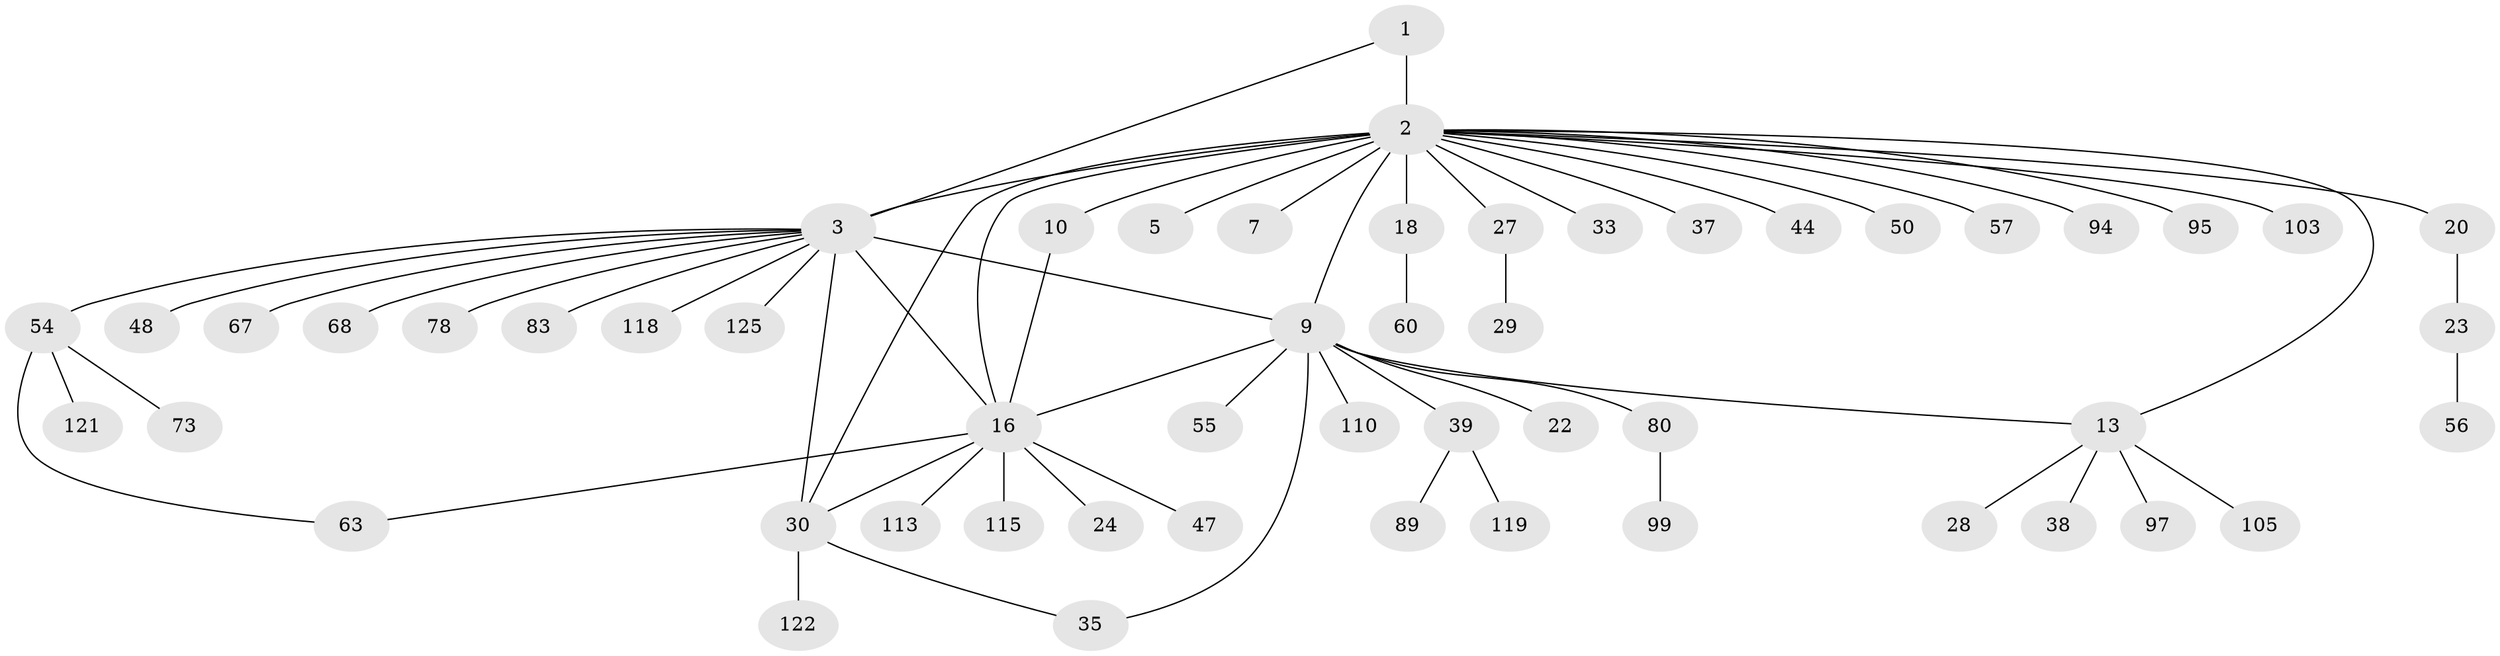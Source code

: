 // original degree distribution, {3: 0.08148148148148149, 30: 0.007407407407407408, 15: 0.007407407407407408, 1: 0.5333333333333333, 2: 0.24444444444444444, 7: 0.007407407407407408, 4: 0.05925925925925926, 10: 0.007407407407407408, 8: 0.007407407407407408, 5: 0.02962962962962963, 11: 0.007407407407407408, 6: 0.007407407407407408}
// Generated by graph-tools (version 1.1) at 2025/18/03/04/25 18:18:03]
// undirected, 54 vertices, 63 edges
graph export_dot {
graph [start="1"]
  node [color=gray90,style=filled];
  1;
  2 [super="+11+41+4+51+12+123+79+14+32+65+116+117+64+124"];
  3 [super="+15+19+36+8+40+114+133+76+81+93+6"];
  5 [super="+34"];
  7;
  9 [super="+96+21+49+69+98"];
  10;
  13 [super="+43+62"];
  16 [super="+70+104+31+58+90+109+25+52"];
  18 [super="+45+120"];
  20;
  22;
  23;
  24;
  27;
  28;
  29;
  30 [super="+134"];
  33 [super="+46"];
  35;
  37;
  38;
  39;
  44;
  47;
  48 [super="+107+126+102"];
  50;
  54;
  55;
  56 [super="+112"];
  57 [super="+129"];
  60;
  63 [super="+82"];
  67;
  68 [super="+85"];
  73 [super="+101"];
  78;
  80 [super="+88"];
  83;
  89;
  94;
  95;
  97;
  99;
  103;
  105;
  110;
  113;
  115;
  118;
  119;
  121 [super="+132"];
  122;
  125;
  1 -- 2 [weight=2];
  1 -- 3;
  2 -- 3 [weight=4];
  2 -- 5;
  2 -- 7;
  2 -- 9;
  2 -- 10 [weight=2];
  2 -- 13;
  2 -- 37;
  2 -- 57;
  2 -- 103;
  2 -- 18 [weight=2];
  2 -- 50;
  2 -- 94;
  2 -- 33;
  2 -- 44;
  2 -- 20;
  2 -- 27 [weight=2];
  2 -- 95;
  2 -- 30;
  2 -- 16;
  3 -- 30;
  3 -- 54;
  3 -- 118;
  3 -- 48;
  3 -- 67;
  3 -- 68;
  3 -- 83;
  3 -- 78;
  3 -- 16 [weight=2];
  3 -- 125;
  3 -- 9 [weight=2];
  9 -- 16;
  9 -- 55;
  9 -- 13;
  9 -- 80;
  9 -- 22;
  9 -- 39;
  9 -- 110;
  9 -- 35;
  10 -- 16;
  13 -- 28;
  13 -- 38;
  13 -- 97;
  13 -- 105;
  16 -- 24;
  16 -- 113;
  16 -- 115;
  16 -- 47;
  16 -- 63;
  16 -- 30;
  18 -- 60;
  20 -- 23;
  23 -- 56;
  27 -- 29;
  30 -- 35;
  30 -- 122;
  39 -- 89;
  39 -- 119;
  54 -- 63;
  54 -- 73;
  54 -- 121;
  80 -- 99;
}
